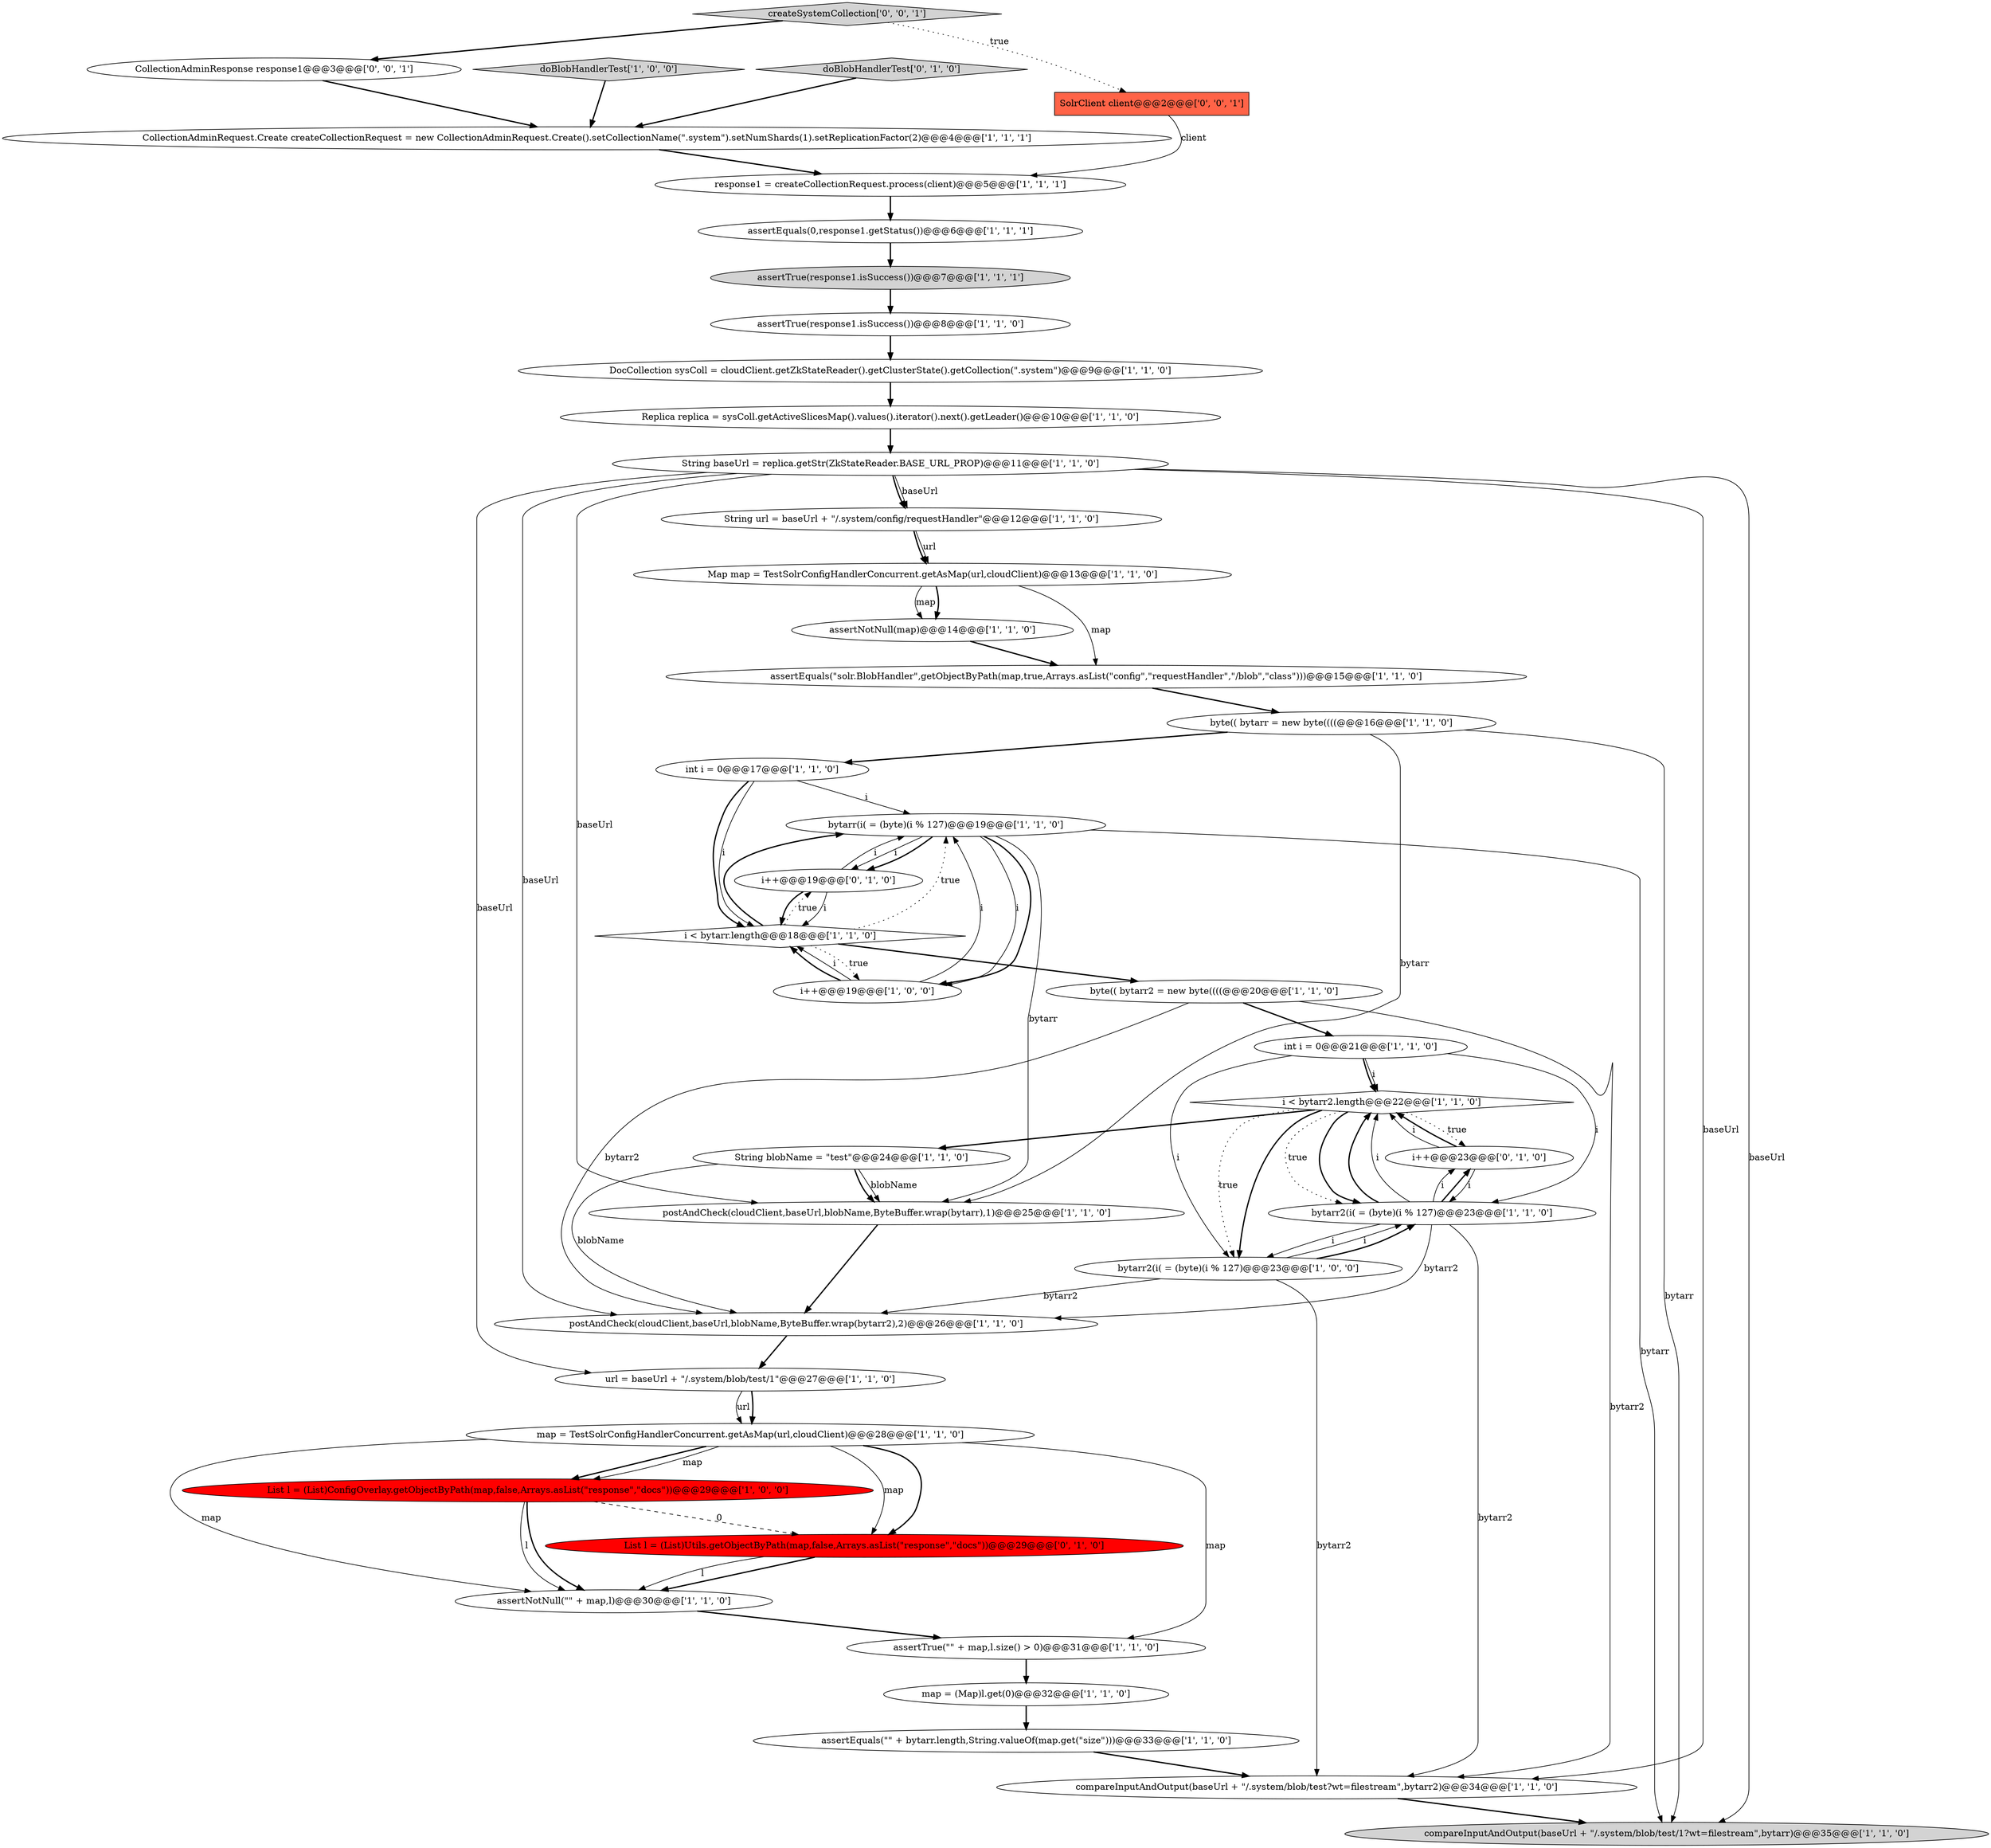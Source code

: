 digraph {
0 [style = filled, label = "int i = 0@@@17@@@['1', '1', '0']", fillcolor = white, shape = ellipse image = "AAA0AAABBB1BBB"];
33 [style = filled, label = "String url = baseUrl + \"/.system/config/requestHandler\"@@@12@@@['1', '1', '0']", fillcolor = white, shape = ellipse image = "AAA0AAABBB1BBB"];
4 [style = filled, label = "compareInputAndOutput(baseUrl + \"/.system/blob/test?wt=filestream\",bytarr2)@@@34@@@['1', '1', '0']", fillcolor = white, shape = ellipse image = "AAA0AAABBB1BBB"];
31 [style = filled, label = "postAndCheck(cloudClient,baseUrl,blobName,ByteBuffer.wrap(bytarr2),2)@@@26@@@['1', '1', '0']", fillcolor = white, shape = ellipse image = "AAA0AAABBB1BBB"];
19 [style = filled, label = "bytarr(i( = (byte)(i % 127)@@@19@@@['1', '1', '0']", fillcolor = white, shape = ellipse image = "AAA0AAABBB1BBB"];
37 [style = filled, label = "i++@@@23@@@['0', '1', '0']", fillcolor = white, shape = ellipse image = "AAA0AAABBB2BBB"];
18 [style = filled, label = "assertNotNull(map)@@@14@@@['1', '1', '0']", fillcolor = white, shape = ellipse image = "AAA0AAABBB1BBB"];
15 [style = filled, label = "String baseUrl = replica.getStr(ZkStateReader.BASE_URL_PROP)@@@11@@@['1', '1', '0']", fillcolor = white, shape = ellipse image = "AAA0AAABBB1BBB"];
11 [style = filled, label = "url = baseUrl + \"/.system/blob/test/1\"@@@27@@@['1', '1', '0']", fillcolor = white, shape = ellipse image = "AAA0AAABBB1BBB"];
39 [style = filled, label = "createSystemCollection['0', '0', '1']", fillcolor = lightgray, shape = diamond image = "AAA0AAABBB3BBB"];
25 [style = filled, label = "assertTrue(response1.isSuccess())@@@8@@@['1', '1', '0']", fillcolor = white, shape = ellipse image = "AAA0AAABBB1BBB"];
20 [style = filled, label = "i < bytarr2.length@@@22@@@['1', '1', '0']", fillcolor = white, shape = diamond image = "AAA0AAABBB1BBB"];
9 [style = filled, label = "i < bytarr.length@@@18@@@['1', '1', '0']", fillcolor = white, shape = diamond image = "AAA0AAABBB1BBB"];
26 [style = filled, label = "doBlobHandlerTest['1', '0', '0']", fillcolor = lightgray, shape = diamond image = "AAA0AAABBB1BBB"];
29 [style = filled, label = "byte(( bytarr2 = new byte((((@@@20@@@['1', '1', '0']", fillcolor = white, shape = ellipse image = "AAA0AAABBB1BBB"];
12 [style = filled, label = "response1 = createCollectionRequest.process(client)@@@5@@@['1', '1', '1']", fillcolor = white, shape = ellipse image = "AAA0AAABBB1BBB"];
16 [style = filled, label = "assertTrue(\"\" + map,l.size() > 0)@@@31@@@['1', '1', '0']", fillcolor = white, shape = ellipse image = "AAA0AAABBB1BBB"];
21 [style = filled, label = "DocCollection sysColl = cloudClient.getZkStateReader().getClusterState().getCollection(\".system\")@@@9@@@['1', '1', '0']", fillcolor = white, shape = ellipse image = "AAA0AAABBB1BBB"];
8 [style = filled, label = "map = TestSolrConfigHandlerConcurrent.getAsMap(url,cloudClient)@@@28@@@['1', '1', '0']", fillcolor = white, shape = ellipse image = "AAA0AAABBB1BBB"];
1 [style = filled, label = "byte(( bytarr = new byte((((@@@16@@@['1', '1', '0']", fillcolor = white, shape = ellipse image = "AAA0AAABBB1BBB"];
3 [style = filled, label = "assertNotNull(\"\" + map,l)@@@30@@@['1', '1', '0']", fillcolor = white, shape = ellipse image = "AAA0AAABBB1BBB"];
35 [style = filled, label = "i++@@@19@@@['0', '1', '0']", fillcolor = white, shape = ellipse image = "AAA0AAABBB2BBB"];
24 [style = filled, label = "compareInputAndOutput(baseUrl + \"/.system/blob/test/1?wt=filestream\",bytarr)@@@35@@@['1', '1', '0']", fillcolor = lightgray, shape = ellipse image = "AAA0AAABBB1BBB"];
2 [style = filled, label = "String blobName = \"test\"@@@24@@@['1', '1', '0']", fillcolor = white, shape = ellipse image = "AAA0AAABBB1BBB"];
28 [style = filled, label = "List l = (List)ConfigOverlay.getObjectByPath(map,false,Arrays.asList(\"response\",\"docs\"))@@@29@@@['1', '0', '0']", fillcolor = red, shape = ellipse image = "AAA1AAABBB1BBB"];
34 [style = filled, label = "assertEquals(0,response1.getStatus())@@@6@@@['1', '1', '1']", fillcolor = white, shape = ellipse image = "AAA0AAABBB1BBB"];
36 [style = filled, label = "List l = (List)Utils.getObjectByPath(map,false,Arrays.asList(\"response\",\"docs\"))@@@29@@@['0', '1', '0']", fillcolor = red, shape = ellipse image = "AAA1AAABBB2BBB"];
23 [style = filled, label = "int i = 0@@@21@@@['1', '1', '0']", fillcolor = white, shape = ellipse image = "AAA0AAABBB1BBB"];
27 [style = filled, label = "bytarr2(i( = (byte)(i % 127)@@@23@@@['1', '1', '0']", fillcolor = white, shape = ellipse image = "AAA0AAABBB1BBB"];
30 [style = filled, label = "Map map = TestSolrConfigHandlerConcurrent.getAsMap(url,cloudClient)@@@13@@@['1', '1', '0']", fillcolor = white, shape = ellipse image = "AAA0AAABBB1BBB"];
13 [style = filled, label = "CollectionAdminRequest.Create createCollectionRequest = new CollectionAdminRequest.Create().setCollectionName(\".system\").setNumShards(1).setReplicationFactor(2)@@@4@@@['1', '1', '1']", fillcolor = white, shape = ellipse image = "AAA0AAABBB1BBB"];
14 [style = filled, label = "assertEquals(\"solr.BlobHandler\",getObjectByPath(map,true,Arrays.asList(\"config\",\"requestHandler\",\"/blob\",\"class\")))@@@15@@@['1', '1', '0']", fillcolor = white, shape = ellipse image = "AAA0AAABBB1BBB"];
22 [style = filled, label = "Replica replica = sysColl.getActiveSlicesMap().values().iterator().next().getLeader()@@@10@@@['1', '1', '0']", fillcolor = white, shape = ellipse image = "AAA0AAABBB1BBB"];
32 [style = filled, label = "assertTrue(response1.isSuccess())@@@7@@@['1', '1', '1']", fillcolor = lightgray, shape = ellipse image = "AAA0AAABBB1BBB"];
40 [style = filled, label = "CollectionAdminResponse response1@@@3@@@['0', '0', '1']", fillcolor = white, shape = ellipse image = "AAA0AAABBB3BBB"];
41 [style = filled, label = "SolrClient client@@@2@@@['0', '0', '1']", fillcolor = tomato, shape = box image = "AAA0AAABBB3BBB"];
5 [style = filled, label = "map = (Map)l.get(0)@@@32@@@['1', '1', '0']", fillcolor = white, shape = ellipse image = "AAA0AAABBB1BBB"];
10 [style = filled, label = "bytarr2(i( = (byte)(i % 127)@@@23@@@['1', '0', '0']", fillcolor = white, shape = ellipse image = "AAA0AAABBB1BBB"];
6 [style = filled, label = "assertEquals(\"\" + bytarr.length,String.valueOf(map.get(\"size\")))@@@33@@@['1', '1', '0']", fillcolor = white, shape = ellipse image = "AAA0AAABBB1BBB"];
38 [style = filled, label = "doBlobHandlerTest['0', '1', '0']", fillcolor = lightgray, shape = diamond image = "AAA0AAABBB2BBB"];
17 [style = filled, label = "i++@@@19@@@['1', '0', '0']", fillcolor = white, shape = ellipse image = "AAA0AAABBB1BBB"];
7 [style = filled, label = "postAndCheck(cloudClient,baseUrl,blobName,ByteBuffer.wrap(bytarr),1)@@@25@@@['1', '1', '0']", fillcolor = white, shape = ellipse image = "AAA0AAABBB1BBB"];
27->4 [style = solid, label="bytarr2"];
22->15 [style = bold, label=""];
9->35 [style = dotted, label="true"];
1->24 [style = solid, label="bytarr"];
17->9 [style = bold, label=""];
19->17 [style = solid, label="i"];
27->37 [style = solid, label="i"];
20->27 [style = dotted, label="true"];
23->27 [style = solid, label="i"];
7->31 [style = bold, label=""];
3->16 [style = bold, label=""];
40->13 [style = bold, label=""];
30->18 [style = bold, label=""];
20->27 [style = bold, label=""];
1->7 [style = solid, label="bytarr"];
8->36 [style = bold, label=""];
28->36 [style = dashed, label="0"];
32->25 [style = bold, label=""];
34->32 [style = bold, label=""];
28->3 [style = bold, label=""];
9->29 [style = bold, label=""];
25->21 [style = bold, label=""];
10->4 [style = solid, label="bytarr2"];
15->7 [style = solid, label="baseUrl"];
8->28 [style = bold, label=""];
29->4 [style = solid, label="bytarr2"];
15->33 [style = solid, label="baseUrl"];
15->31 [style = solid, label="baseUrl"];
37->27 [style = solid, label="i"];
1->0 [style = bold, label=""];
29->23 [style = bold, label=""];
19->7 [style = solid, label="bytarr"];
8->36 [style = solid, label="map"];
31->11 [style = bold, label=""];
26->13 [style = bold, label=""];
6->4 [style = bold, label=""];
13->12 [style = bold, label=""];
5->6 [style = bold, label=""];
21->22 [style = bold, label=""];
20->10 [style = dotted, label="true"];
33->30 [style = bold, label=""];
11->8 [style = bold, label=""];
10->31 [style = solid, label="bytarr2"];
27->20 [style = bold, label=""];
2->7 [style = solid, label="blobName"];
15->33 [style = bold, label=""];
29->31 [style = solid, label="bytarr2"];
19->35 [style = solid, label="i"];
23->20 [style = bold, label=""];
4->24 [style = bold, label=""];
17->19 [style = solid, label="i"];
35->9 [style = bold, label=""];
8->16 [style = solid, label="map"];
30->14 [style = solid, label="map"];
33->30 [style = solid, label="url"];
37->20 [style = solid, label="i"];
19->17 [style = bold, label=""];
35->19 [style = solid, label="i"];
15->11 [style = solid, label="baseUrl"];
27->37 [style = bold, label=""];
23->20 [style = solid, label="i"];
9->19 [style = dotted, label="true"];
20->37 [style = dotted, label="true"];
39->40 [style = bold, label=""];
19->35 [style = bold, label=""];
15->4 [style = solid, label="baseUrl"];
16->5 [style = bold, label=""];
9->19 [style = bold, label=""];
10->27 [style = solid, label="i"];
11->8 [style = solid, label="url"];
23->10 [style = solid, label="i"];
30->18 [style = solid, label="map"];
0->9 [style = solid, label="i"];
0->9 [style = bold, label=""];
27->10 [style = solid, label="i"];
10->27 [style = bold, label=""];
9->17 [style = dotted, label="true"];
8->3 [style = solid, label="map"];
37->20 [style = bold, label=""];
19->24 [style = solid, label="bytarr"];
12->34 [style = bold, label=""];
17->9 [style = solid, label="i"];
27->20 [style = solid, label="i"];
27->31 [style = solid, label="bytarr2"];
14->1 [style = bold, label=""];
20->10 [style = bold, label=""];
20->2 [style = bold, label=""];
28->3 [style = solid, label="l"];
36->3 [style = solid, label="l"];
8->28 [style = solid, label="map"];
2->31 [style = solid, label="blobName"];
35->9 [style = solid, label="i"];
39->41 [style = dotted, label="true"];
15->24 [style = solid, label="baseUrl"];
2->7 [style = bold, label=""];
0->19 [style = solid, label="i"];
38->13 [style = bold, label=""];
41->12 [style = solid, label="client"];
18->14 [style = bold, label=""];
36->3 [style = bold, label=""];
}
